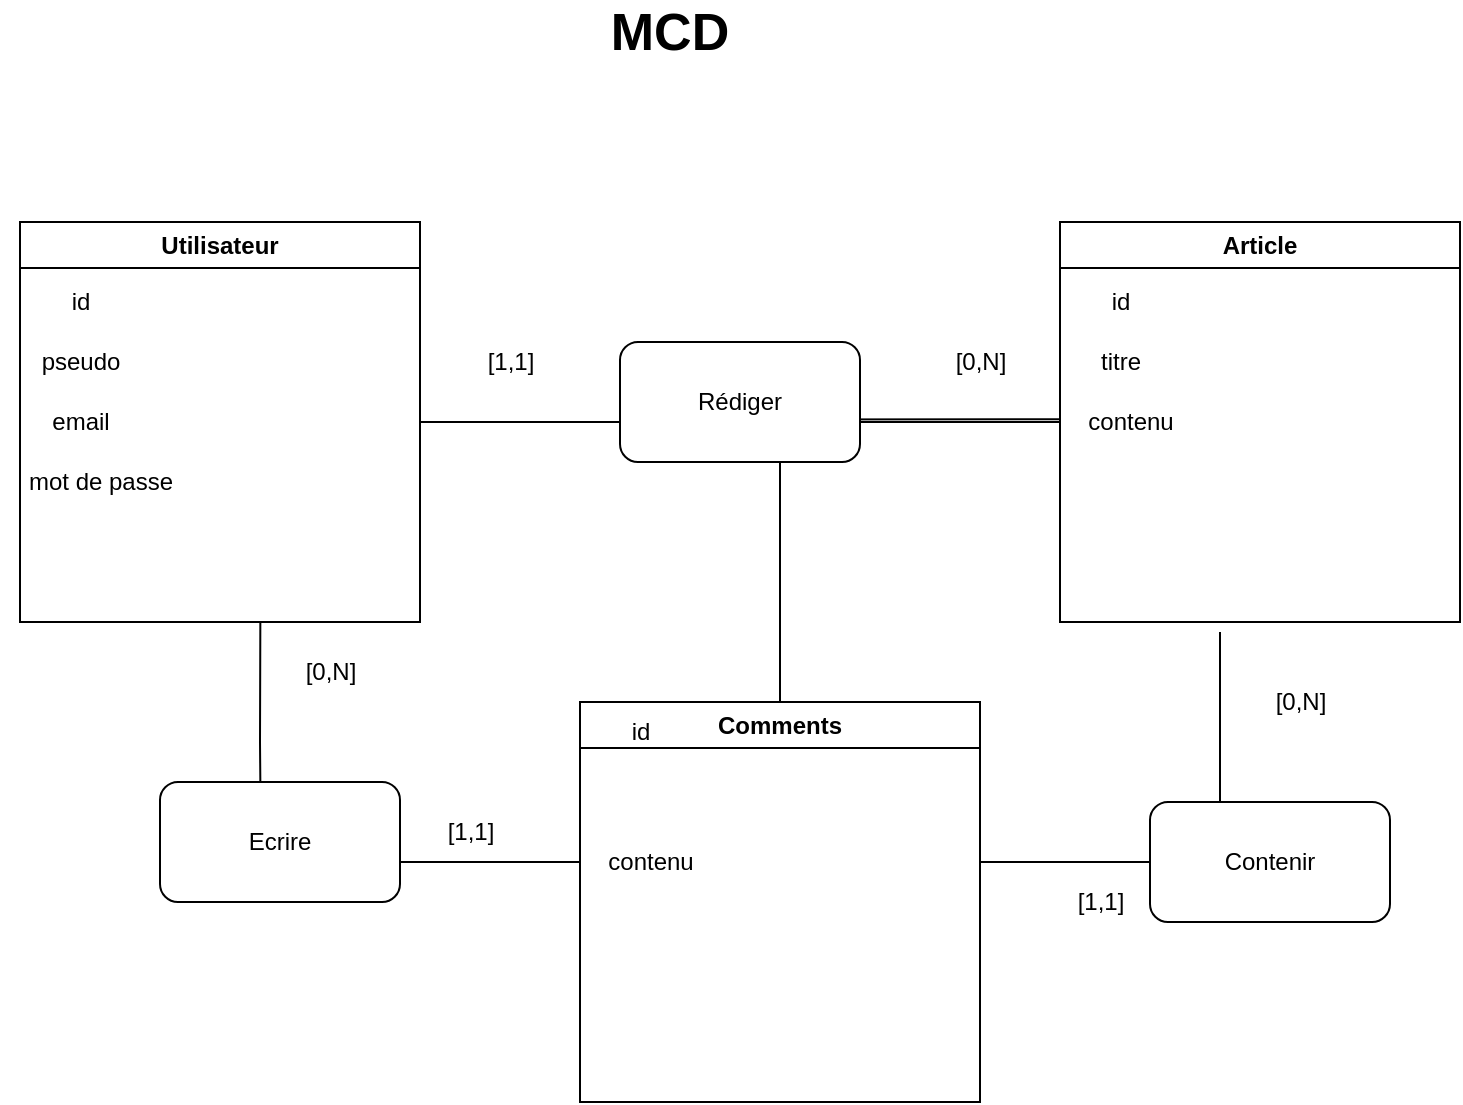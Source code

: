 <mxfile version="20.8.16" type="device"><diagram name="Page-1" id="I9CJIuG0LpLq_wQE_S2X"><mxGraphModel dx="1380" dy="870" grid="1" gridSize="10" guides="1" tooltips="1" connect="1" arrows="1" fold="1" page="1" pageScale="1" pageWidth="827" pageHeight="1169" math="0" shadow="0"><root><mxCell id="0"/><mxCell id="1" parent="0"/><mxCell id="xgFziAGk7cArX_XTFIRu-17" value="" style="edgeStyle=orthogonalEdgeStyle;rounded=0;orthogonalLoop=1;jettySize=auto;html=1;endArrow=none;endFill=0;entryX=-0.005;entryY=0.456;entryDx=0;entryDy=0;entryPerimeter=0;" parent="1" source="xgFziAGk7cArX_XTFIRu-1" target="xgFziAGk7cArX_XTFIRu-11" edge="1"><mxGeometry relative="1" as="geometry"><mxPoint x="420" y="220" as="targetPoint"/></mxGeometry></mxCell><mxCell id="xgFziAGk7cArX_XTFIRu-1" value="Utilisateur" style="swimlane;whiteSpace=wrap;html=1;" parent="1" vertex="1"><mxGeometry x="80" y="120" width="200" height="200" as="geometry"/></mxCell><mxCell id="xgFziAGk7cArX_XTFIRu-8" value="mot de passe" style="text;html=1;align=center;verticalAlign=middle;resizable=0;points=[];autosize=1;strokeColor=none;fillColor=none;" parent="xgFziAGk7cArX_XTFIRu-1" vertex="1"><mxGeometry x="-10" y="115" width="100" height="30" as="geometry"/></mxCell><mxCell id="xgFziAGk7cArX_XTFIRu-2" value="Comments" style="swimlane;whiteSpace=wrap;html=1;" parent="1" vertex="1"><mxGeometry x="360" y="360" width="200" height="200" as="geometry"/></mxCell><mxCell id="xgFziAGk7cArX_XTFIRu-13" value="contenu" style="text;html=1;align=center;verticalAlign=middle;resizable=0;points=[];autosize=1;strokeColor=none;fillColor=none;" parent="xgFziAGk7cArX_XTFIRu-2" vertex="1"><mxGeometry y="65" width="70" height="30" as="geometry"/></mxCell><mxCell id="xgFziAGk7cArX_XTFIRu-12" value="id" style="text;html=1;align=center;verticalAlign=middle;resizable=0;points=[];autosize=1;strokeColor=none;fillColor=none;" parent="xgFziAGk7cArX_XTFIRu-2" vertex="1"><mxGeometry x="15" width="30" height="30" as="geometry"/></mxCell><mxCell id="xgFziAGk7cArX_XTFIRu-38" value="" style="edgeStyle=orthogonalEdgeStyle;rounded=0;orthogonalLoop=1;jettySize=auto;html=1;endArrow=none;endFill=0;entryX=0.5;entryY=0;entryDx=0;entryDy=0;" parent="1" source="xgFziAGk7cArX_XTFIRu-3" target="xgFziAGk7cArX_XTFIRu-2" edge="1"><mxGeometry relative="1" as="geometry"><mxPoint x="700" y="500" as="targetPoint"/></mxGeometry></mxCell><mxCell id="xgFziAGk7cArX_XTFIRu-3" value="Article" style="swimlane;whiteSpace=wrap;html=1;" parent="1" vertex="1"><mxGeometry x="600" y="120" width="200" height="200" as="geometry"/></mxCell><mxCell id="xgFziAGk7cArX_XTFIRu-10" value="titre" style="text;html=1;align=center;verticalAlign=middle;resizable=0;points=[];autosize=1;strokeColor=none;fillColor=none;" parent="xgFziAGk7cArX_XTFIRu-3" vertex="1"><mxGeometry x="10" y="55" width="40" height="30" as="geometry"/></mxCell><mxCell id="xgFziAGk7cArX_XTFIRu-11" value="contenu" style="text;html=1;align=center;verticalAlign=middle;resizable=0;points=[];autosize=1;strokeColor=none;fillColor=none;" parent="xgFziAGk7cArX_XTFIRu-3" vertex="1"><mxGeometry y="85" width="70" height="30" as="geometry"/></mxCell><mxCell id="xgFziAGk7cArX_XTFIRu-9" value="id" style="text;html=1;align=center;verticalAlign=middle;resizable=0;points=[];autosize=1;strokeColor=none;fillColor=none;" parent="xgFziAGk7cArX_XTFIRu-3" vertex="1"><mxGeometry x="15" y="25" width="30" height="30" as="geometry"/></mxCell><mxCell id="xgFziAGk7cArX_XTFIRu-5" value="&lt;div&gt;id&lt;/div&gt;" style="text;html=1;align=center;verticalAlign=middle;resizable=0;points=[];autosize=1;strokeColor=none;fillColor=none;" parent="1" vertex="1"><mxGeometry x="95" y="145" width="30" height="30" as="geometry"/></mxCell><mxCell id="xgFziAGk7cArX_XTFIRu-6" value="pseudo" style="text;html=1;align=center;verticalAlign=middle;resizable=0;points=[];autosize=1;strokeColor=none;fillColor=none;" parent="1" vertex="1"><mxGeometry x="80" y="175" width="60" height="30" as="geometry"/></mxCell><mxCell id="xgFziAGk7cArX_XTFIRu-7" value="email" style="text;html=1;align=center;verticalAlign=middle;resizable=0;points=[];autosize=1;strokeColor=none;fillColor=none;" parent="1" vertex="1"><mxGeometry x="85" y="205" width="50" height="30" as="geometry"/></mxCell><mxCell id="xgFziAGk7cArX_XTFIRu-18" value="Rédiger" style="rounded=1;whiteSpace=wrap;html=1;" parent="1" vertex="1"><mxGeometry x="380" y="180" width="120" height="60" as="geometry"/></mxCell><mxCell id="xgFziAGk7cArX_XTFIRu-19" value="[0,N]" style="text;html=1;align=center;verticalAlign=middle;resizable=0;points=[];autosize=1;strokeColor=none;fillColor=none;" parent="1" vertex="1"><mxGeometry x="535" y="175" width="50" height="30" as="geometry"/></mxCell><mxCell id="xgFziAGk7cArX_XTFIRu-20" value="[1,1]" style="text;html=1;align=center;verticalAlign=middle;resizable=0;points=[];autosize=1;strokeColor=none;fillColor=none;" parent="1" vertex="1"><mxGeometry x="300" y="175" width="50" height="30" as="geometry"/></mxCell><mxCell id="xgFziAGk7cArX_XTFIRu-28" value="" style="endArrow=none;html=1;rounded=0;" parent="1" edge="1"><mxGeometry width="50" height="50" relative="1" as="geometry"><mxPoint x="200.17" y="400" as="sourcePoint"/><mxPoint x="200.17" y="320" as="targetPoint"/><Array as="points"><mxPoint x="200" y="380"/></Array></mxGeometry></mxCell><mxCell id="xgFziAGk7cArX_XTFIRu-30" value="" style="endArrow=none;html=1;rounded=0;" parent="1" edge="1"><mxGeometry width="50" height="50" relative="1" as="geometry"><mxPoint x="440" y="519.17" as="sourcePoint"/><mxPoint x="440" y="519" as="targetPoint"/></mxGeometry></mxCell><mxCell id="xgFziAGk7cArX_XTFIRu-31" value="" style="endArrow=none;html=1;rounded=0;" parent="1" edge="1"><mxGeometry width="50" height="50" relative="1" as="geometry"><mxPoint x="270" y="440" as="sourcePoint"/><mxPoint x="360" y="440" as="targetPoint"/></mxGeometry></mxCell><mxCell id="xgFziAGk7cArX_XTFIRu-32" value="Ecrire" style="rounded=1;whiteSpace=wrap;html=1;" parent="1" vertex="1"><mxGeometry x="150" y="400" width="120" height="60" as="geometry"/></mxCell><mxCell id="xgFziAGk7cArX_XTFIRu-33" value="[0,N]" style="text;html=1;align=center;verticalAlign=middle;resizable=0;points=[];autosize=1;strokeColor=none;fillColor=none;" parent="1" vertex="1"><mxGeometry x="210" y="330" width="50" height="30" as="geometry"/></mxCell><mxCell id="xgFziAGk7cArX_XTFIRu-34" value="[1,1]" style="text;html=1;align=center;verticalAlign=middle;resizable=0;points=[];autosize=1;strokeColor=none;fillColor=none;" parent="1" vertex="1"><mxGeometry x="280" y="410" width="50" height="30" as="geometry"/></mxCell><mxCell id="QvmgWmApQXotvfrUAps9-8" value="" style="edgeStyle=orthogonalEdgeStyle;rounded=0;orthogonalLoop=1;jettySize=auto;html=1;endArrow=none;endFill=0;" edge="1" parent="1" source="xgFziAGk7cArX_XTFIRu-39"><mxGeometry relative="1" as="geometry"><mxPoint x="560" y="430" as="targetPoint"/><Array as="points"><mxPoint x="560" y="440"/></Array></mxGeometry></mxCell><mxCell id="xgFziAGk7cArX_XTFIRu-39" value="Contenir" style="rounded=1;whiteSpace=wrap;html=1;" parent="1" vertex="1"><mxGeometry x="645" y="410" width="120" height="60" as="geometry"/></mxCell><mxCell id="xgFziAGk7cArX_XTFIRu-40" value="[0,N]" style="text;html=1;align=center;verticalAlign=middle;resizable=0;points=[];autosize=1;strokeColor=none;fillColor=none;" parent="1" vertex="1"><mxGeometry x="695" y="345" width="50" height="30" as="geometry"/></mxCell><mxCell id="xgFziAGk7cArX_XTFIRu-41" value="[1,1]" style="text;html=1;align=center;verticalAlign=middle;resizable=0;points=[];autosize=1;strokeColor=none;fillColor=none;" parent="1" vertex="1"><mxGeometry x="595" y="445" width="50" height="30" as="geometry"/></mxCell><mxCell id="xgFziAGk7cArX_XTFIRu-42" value="MCD" style="text;html=1;strokeColor=none;fillColor=none;align=center;verticalAlign=middle;whiteSpace=wrap;rounded=0;fontStyle=1;fontSize=26;" parent="1" vertex="1"><mxGeometry x="375" y="10" width="60" height="30" as="geometry"/></mxCell><mxCell id="QvmgWmApQXotvfrUAps9-6" value="" style="endArrow=none;html=1;rounded=0;" edge="1" parent="1"><mxGeometry width="50" height="50" relative="1" as="geometry"><mxPoint x="680" y="410" as="sourcePoint"/><mxPoint x="680" y="325" as="targetPoint"/></mxGeometry></mxCell></root></mxGraphModel></diagram></mxfile>